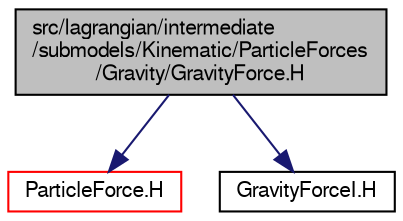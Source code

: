 digraph "src/lagrangian/intermediate/submodels/Kinematic/ParticleForces/Gravity/GravityForce.H"
{
  bgcolor="transparent";
  edge [fontname="FreeSans",fontsize="10",labelfontname="FreeSans",labelfontsize="10"];
  node [fontname="FreeSans",fontsize="10",shape=record];
  Node0 [label="src/lagrangian/intermediate\l/submodels/Kinematic/ParticleForces\l/Gravity/GravityForce.H",height=0.2,width=0.4,color="black", fillcolor="grey75", style="filled", fontcolor="black"];
  Node0 -> Node1 [color="midnightblue",fontsize="10",style="solid",fontname="FreeSans"];
  Node1 [label="ParticleForce.H",height=0.2,width=0.4,color="red",URL="$a05894.html"];
  Node0 -> Node272 [color="midnightblue",fontsize="10",style="solid",fontname="FreeSans"];
  Node272 [label="GravityForceI.H",height=0.2,width=0.4,color="black",URL="$a05849.html"];
}
